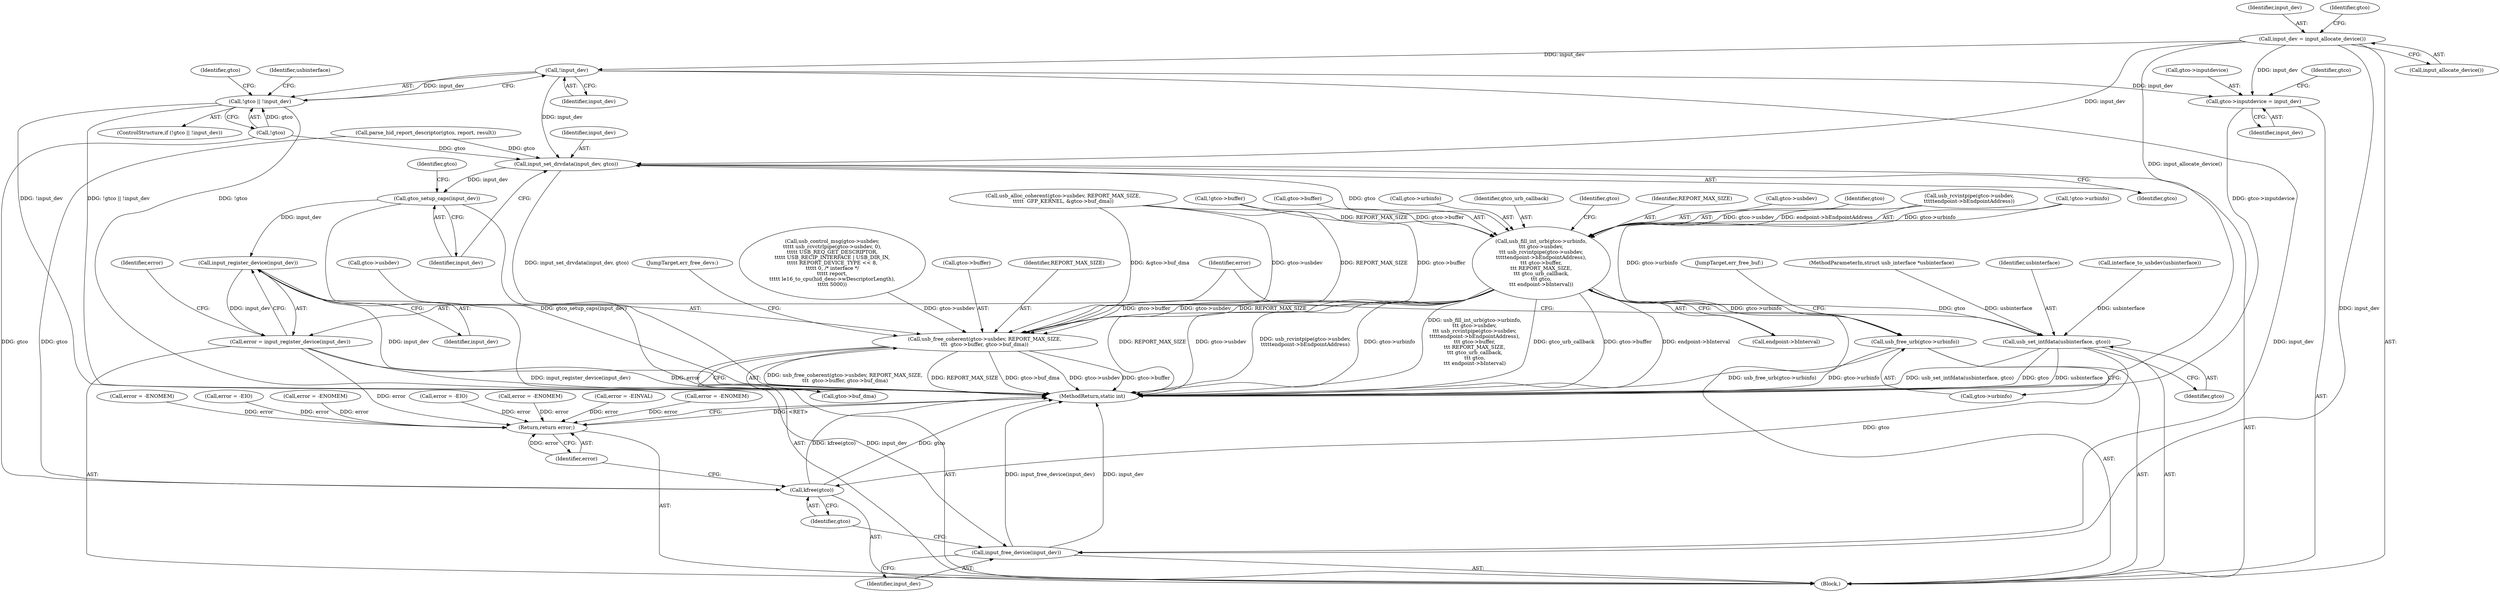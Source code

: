 digraph "0_linux_162f98dea487206d9ab79fc12ed64700667a894d@pointer" {
"1000149" [label="(Call,!input_dev)"];
"1000142" [label="(Call,input_dev = input_allocate_device())"];
"1000146" [label="(Call,!gtco || !input_dev)"];
"1000163" [label="(Call,gtco->inputdevice = input_dev)"];
"1000519" [label="(Call,input_set_drvdata(input_dev, gtco))"];
"1000522" [label="(Call,gtco_setup_caps(input_dev))"];
"1000600" [label="(Call,input_register_device(input_dev))"];
"1000598" [label="(Call,error = input_register_device(input_dev))"];
"1000629" [label="(Return,return error;)"];
"1000625" [label="(Call,input_free_device(input_dev))"];
"1000556" [label="(Call,usb_fill_int_urb(gtco->urbinfo,\n\t\t\t gtco->usbdev,\n\t\t\t usb_rcvintpipe(gtco->usbdev,\n\t\t\t\t\tendpoint->bEndpointAddress),\n\t\t\t gtco->buffer,\n\t\t\t REPORT_MAX_SIZE,\n\t\t\t gtco_urb_callback,\n\t\t\t gtco,\n\t\t\t endpoint->bInterval))"];
"1000595" [label="(Call,usb_set_intfdata(usbinterface, gtco))"];
"1000627" [label="(Call,kfree(gtco))"];
"1000608" [label="(Call,usb_free_urb(gtco->urbinfo))"];
"1000613" [label="(Call,usb_free_coherent(gtco->usbdev, REPORT_MAX_SIZE,\n\t\t\t  gtco->buffer, gtco->buf_dma))"];
"1000596" [label="(Identifier,usbinterface)"];
"1000576" [label="(Call,endpoint->bInterval)"];
"1000573" [label="(Identifier,REPORT_MAX_SIZE)"];
"1000560" [label="(Call,gtco->usbdev)"];
"1000609" [label="(Call,gtco->urbinfo)"];
"1000146" [label="(Call,!gtco || !input_dev)"];
"1000621" [label="(Call,gtco->buf_dma)"];
"1000145" [label="(ControlStructure,if (!gtco || !input_dev))"];
"1000575" [label="(Identifier,gtco)"];
"1000172" [label="(Call,interface_to_usbdev(usbinterface))"];
"1000472" [label="(Call,error = -EIO)"];
"1000142" [label="(Call,input_dev = input_allocate_device())"];
"1000165" [label="(Identifier,gtco)"];
"1000563" [label="(Call,usb_rcvintpipe(gtco->usbdev,\n\t\t\t\t\tendpoint->bEndpointAddress))"];
"1000598" [label="(Call,error = input_register_device(input_dev))"];
"1000617" [label="(Identifier,REPORT_MAX_SIZE)"];
"1000183" [label="(Call,usb_alloc_coherent(gtco->usbdev, REPORT_MAX_SIZE,\n\t\t\t\t\t  GFP_KERNEL, &gtco->buf_dma))"];
"1000612" [label="(JumpTarget,err_free_buf:)"];
"1000614" [label="(Call,gtco->usbdev)"];
"1000393" [label="(Call,error = -ENOMEM)"];
"1000608" [label="(Call,usb_free_urb(gtco->urbinfo))"];
"1000570" [label="(Call,gtco->buffer)"];
"1000170" [label="(Identifier,gtco)"];
"1000526" [label="(Identifier,gtco)"];
"1000624" [label="(JumpTarget,err_free_devs:)"];
"1000150" [label="(Identifier,input_dev)"];
"1000155" [label="(Identifier,usbinterface)"];
"1000122" [label="(MethodParameterIn,struct usb_interface *usbinterface)"];
"1000164" [label="(Call,gtco->inputdevice)"];
"1000603" [label="(Identifier,error)"];
"1000163" [label="(Call,gtco->inputdevice = input_dev)"];
"1000601" [label="(Identifier,input_dev)"];
"1000597" [label="(Identifier,gtco)"];
"1000144" [label="(Call,input_allocate_device())"];
"1000218" [label="(Call,!gtco->urbinfo)"];
"1000124" [label="(Block,)"];
"1000599" [label="(Identifier,error)"];
"1000143" [label="(Identifier,input_dev)"];
"1000147" [label="(Call,!gtco)"];
"1000625" [label="(Call,input_free_device(input_dev))"];
"1000595" [label="(Call,usb_set_intfdata(usbinterface, gtco))"];
"1000627" [label="(Call,kfree(gtco))"];
"1000522" [label="(Call,gtco_setup_caps(input_dev))"];
"1000253" [label="(Call,error = -EINVAL)"];
"1000148" [label="(Identifier,gtco)"];
"1000167" [label="(Identifier,input_dev)"];
"1000194" [label="(Call,!gtco->buffer)"];
"1000557" [label="(Call,gtco->urbinfo)"];
"1000410" [label="(Call,usb_control_msg(gtco->usbdev,\n\t\t\t\t\t usb_rcvctrlpipe(gtco->usbdev, 0),\n\t\t\t\t\t USB_REQ_GET_DESCRIPTOR,\n\t\t\t\t\t USB_RECIP_INTERFACE | USB_DIR_IN,\n\t\t\t\t\t REPORT_DEVICE_TYPE << 8,\n\t\t\t\t\t 0, /* interface */\n\t\t\t\t\t report,\n\t\t\t\t\t le16_to_cpu(hid_desc->wDescriptorLength),\n\t\t\t\t\t 5000))"];
"1000631" [label="(MethodReturn,static int)"];
"1000520" [label="(Identifier,input_dev)"];
"1000521" [label="(Identifier,gtco)"];
"1000629" [label="(Return,return error;)"];
"1000600" [label="(Call,input_register_device(input_dev))"];
"1000626" [label="(Identifier,input_dev)"];
"1000229" [label="(Call,error = -ENOMEM)"];
"1000618" [label="(Call,gtco->buffer)"];
"1000519" [label="(Call,input_set_drvdata(input_dev, gtco))"];
"1000158" [label="(Call,error = -ENOMEM)"];
"1000358" [label="(Call,error = -EIO)"];
"1000574" [label="(Identifier,gtco_urb_callback)"];
"1000613" [label="(Call,usb_free_coherent(gtco->usbdev, REPORT_MAX_SIZE,\n\t\t\t  gtco->buffer, gtco->buf_dma))"];
"1000628" [label="(Identifier,gtco)"];
"1000149" [label="(Call,!input_dev)"];
"1000630" [label="(Identifier,error)"];
"1000205" [label="(Call,error = -ENOMEM)"];
"1000523" [label="(Identifier,input_dev)"];
"1000556" [label="(Call,usb_fill_int_urb(gtco->urbinfo,\n\t\t\t gtco->usbdev,\n\t\t\t usb_rcvintpipe(gtco->usbdev,\n\t\t\t\t\tendpoint->bEndpointAddress),\n\t\t\t gtco->buffer,\n\t\t\t REPORT_MAX_SIZE,\n\t\t\t gtco_urb_callback,\n\t\t\t gtco,\n\t\t\t endpoint->bInterval))"];
"1000448" [label="(Call,parse_hid_report_descriptor(gtco, report, result))"];
"1000582" [label="(Identifier,gtco)"];
"1000149" -> "1000146"  [label="AST: "];
"1000149" -> "1000150"  [label="CFG: "];
"1000150" -> "1000149"  [label="AST: "];
"1000146" -> "1000149"  [label="CFG: "];
"1000149" -> "1000146"  [label="DDG: input_dev"];
"1000142" -> "1000149"  [label="DDG: input_dev"];
"1000149" -> "1000163"  [label="DDG: input_dev"];
"1000149" -> "1000519"  [label="DDG: input_dev"];
"1000149" -> "1000625"  [label="DDG: input_dev"];
"1000142" -> "1000124"  [label="AST: "];
"1000142" -> "1000144"  [label="CFG: "];
"1000143" -> "1000142"  [label="AST: "];
"1000144" -> "1000142"  [label="AST: "];
"1000148" -> "1000142"  [label="CFG: "];
"1000142" -> "1000631"  [label="DDG: input_allocate_device()"];
"1000142" -> "1000163"  [label="DDG: input_dev"];
"1000142" -> "1000519"  [label="DDG: input_dev"];
"1000142" -> "1000625"  [label="DDG: input_dev"];
"1000146" -> "1000145"  [label="AST: "];
"1000146" -> "1000147"  [label="CFG: "];
"1000147" -> "1000146"  [label="AST: "];
"1000155" -> "1000146"  [label="CFG: "];
"1000165" -> "1000146"  [label="CFG: "];
"1000146" -> "1000631"  [label="DDG: !input_dev"];
"1000146" -> "1000631"  [label="DDG: !gtco || !input_dev"];
"1000146" -> "1000631"  [label="DDG: !gtco"];
"1000147" -> "1000146"  [label="DDG: gtco"];
"1000163" -> "1000124"  [label="AST: "];
"1000163" -> "1000167"  [label="CFG: "];
"1000164" -> "1000163"  [label="AST: "];
"1000167" -> "1000163"  [label="AST: "];
"1000170" -> "1000163"  [label="CFG: "];
"1000163" -> "1000631"  [label="DDG: gtco->inputdevice"];
"1000519" -> "1000124"  [label="AST: "];
"1000519" -> "1000521"  [label="CFG: "];
"1000520" -> "1000519"  [label="AST: "];
"1000521" -> "1000519"  [label="AST: "];
"1000523" -> "1000519"  [label="CFG: "];
"1000519" -> "1000631"  [label="DDG: input_set_drvdata(input_dev, gtco)"];
"1000448" -> "1000519"  [label="DDG: gtco"];
"1000147" -> "1000519"  [label="DDG: gtco"];
"1000519" -> "1000522"  [label="DDG: input_dev"];
"1000519" -> "1000556"  [label="DDG: gtco"];
"1000522" -> "1000124"  [label="AST: "];
"1000522" -> "1000523"  [label="CFG: "];
"1000523" -> "1000522"  [label="AST: "];
"1000526" -> "1000522"  [label="CFG: "];
"1000522" -> "1000631"  [label="DDG: gtco_setup_caps(input_dev)"];
"1000522" -> "1000600"  [label="DDG: input_dev"];
"1000600" -> "1000598"  [label="AST: "];
"1000600" -> "1000601"  [label="CFG: "];
"1000601" -> "1000600"  [label="AST: "];
"1000598" -> "1000600"  [label="CFG: "];
"1000600" -> "1000631"  [label="DDG: input_dev"];
"1000600" -> "1000598"  [label="DDG: input_dev"];
"1000600" -> "1000625"  [label="DDG: input_dev"];
"1000598" -> "1000124"  [label="AST: "];
"1000599" -> "1000598"  [label="AST: "];
"1000603" -> "1000598"  [label="CFG: "];
"1000598" -> "1000631"  [label="DDG: error"];
"1000598" -> "1000631"  [label="DDG: input_register_device(input_dev)"];
"1000598" -> "1000629"  [label="DDG: error"];
"1000629" -> "1000124"  [label="AST: "];
"1000629" -> "1000630"  [label="CFG: "];
"1000630" -> "1000629"  [label="AST: "];
"1000631" -> "1000629"  [label="CFG: "];
"1000629" -> "1000631"  [label="DDG: <RET>"];
"1000630" -> "1000629"  [label="DDG: error"];
"1000158" -> "1000629"  [label="DDG: error"];
"1000393" -> "1000629"  [label="DDG: error"];
"1000253" -> "1000629"  [label="DDG: error"];
"1000205" -> "1000629"  [label="DDG: error"];
"1000472" -> "1000629"  [label="DDG: error"];
"1000229" -> "1000629"  [label="DDG: error"];
"1000358" -> "1000629"  [label="DDG: error"];
"1000625" -> "1000124"  [label="AST: "];
"1000625" -> "1000626"  [label="CFG: "];
"1000626" -> "1000625"  [label="AST: "];
"1000628" -> "1000625"  [label="CFG: "];
"1000625" -> "1000631"  [label="DDG: input_dev"];
"1000625" -> "1000631"  [label="DDG: input_free_device(input_dev)"];
"1000556" -> "1000124"  [label="AST: "];
"1000556" -> "1000576"  [label="CFG: "];
"1000557" -> "1000556"  [label="AST: "];
"1000560" -> "1000556"  [label="AST: "];
"1000563" -> "1000556"  [label="AST: "];
"1000570" -> "1000556"  [label="AST: "];
"1000573" -> "1000556"  [label="AST: "];
"1000574" -> "1000556"  [label="AST: "];
"1000575" -> "1000556"  [label="AST: "];
"1000576" -> "1000556"  [label="AST: "];
"1000582" -> "1000556"  [label="CFG: "];
"1000556" -> "1000631"  [label="DDG: gtco->usbdev"];
"1000556" -> "1000631"  [label="DDG: usb_rcvintpipe(gtco->usbdev,\n\t\t\t\t\tendpoint->bEndpointAddress)"];
"1000556" -> "1000631"  [label="DDG: gtco->urbinfo"];
"1000556" -> "1000631"  [label="DDG: usb_fill_int_urb(gtco->urbinfo,\n\t\t\t gtco->usbdev,\n\t\t\t usb_rcvintpipe(gtco->usbdev,\n\t\t\t\t\tendpoint->bEndpointAddress),\n\t\t\t gtco->buffer,\n\t\t\t REPORT_MAX_SIZE,\n\t\t\t gtco_urb_callback,\n\t\t\t gtco,\n\t\t\t endpoint->bInterval)"];
"1000556" -> "1000631"  [label="DDG: gtco_urb_callback"];
"1000556" -> "1000631"  [label="DDG: gtco->buffer"];
"1000556" -> "1000631"  [label="DDG: endpoint->bInterval"];
"1000556" -> "1000631"  [label="DDG: REPORT_MAX_SIZE"];
"1000218" -> "1000556"  [label="DDG: gtco->urbinfo"];
"1000563" -> "1000556"  [label="DDG: gtco->usbdev"];
"1000563" -> "1000556"  [label="DDG: endpoint->bEndpointAddress"];
"1000194" -> "1000556"  [label="DDG: gtco->buffer"];
"1000183" -> "1000556"  [label="DDG: REPORT_MAX_SIZE"];
"1000556" -> "1000595"  [label="DDG: gtco"];
"1000556" -> "1000608"  [label="DDG: gtco->urbinfo"];
"1000556" -> "1000613"  [label="DDG: gtco->usbdev"];
"1000556" -> "1000613"  [label="DDG: REPORT_MAX_SIZE"];
"1000556" -> "1000613"  [label="DDG: gtco->buffer"];
"1000595" -> "1000124"  [label="AST: "];
"1000595" -> "1000597"  [label="CFG: "];
"1000596" -> "1000595"  [label="AST: "];
"1000597" -> "1000595"  [label="AST: "];
"1000599" -> "1000595"  [label="CFG: "];
"1000595" -> "1000631"  [label="DDG: usb_set_intfdata(usbinterface, gtco)"];
"1000595" -> "1000631"  [label="DDG: gtco"];
"1000595" -> "1000631"  [label="DDG: usbinterface"];
"1000122" -> "1000595"  [label="DDG: usbinterface"];
"1000172" -> "1000595"  [label="DDG: usbinterface"];
"1000595" -> "1000627"  [label="DDG: gtco"];
"1000627" -> "1000124"  [label="AST: "];
"1000627" -> "1000628"  [label="CFG: "];
"1000628" -> "1000627"  [label="AST: "];
"1000630" -> "1000627"  [label="CFG: "];
"1000627" -> "1000631"  [label="DDG: kfree(gtco)"];
"1000627" -> "1000631"  [label="DDG: gtco"];
"1000448" -> "1000627"  [label="DDG: gtco"];
"1000147" -> "1000627"  [label="DDG: gtco"];
"1000608" -> "1000124"  [label="AST: "];
"1000608" -> "1000609"  [label="CFG: "];
"1000609" -> "1000608"  [label="AST: "];
"1000612" -> "1000608"  [label="CFG: "];
"1000608" -> "1000631"  [label="DDG: usb_free_urb(gtco->urbinfo)"];
"1000608" -> "1000631"  [label="DDG: gtco->urbinfo"];
"1000218" -> "1000608"  [label="DDG: gtco->urbinfo"];
"1000613" -> "1000124"  [label="AST: "];
"1000613" -> "1000621"  [label="CFG: "];
"1000614" -> "1000613"  [label="AST: "];
"1000617" -> "1000613"  [label="AST: "];
"1000618" -> "1000613"  [label="AST: "];
"1000621" -> "1000613"  [label="AST: "];
"1000624" -> "1000613"  [label="CFG: "];
"1000613" -> "1000631"  [label="DDG: gtco->usbdev"];
"1000613" -> "1000631"  [label="DDG: gtco->buffer"];
"1000613" -> "1000631"  [label="DDG: usb_free_coherent(gtco->usbdev, REPORT_MAX_SIZE,\n\t\t\t  gtco->buffer, gtco->buf_dma)"];
"1000613" -> "1000631"  [label="DDG: REPORT_MAX_SIZE"];
"1000613" -> "1000631"  [label="DDG: gtco->buf_dma"];
"1000410" -> "1000613"  [label="DDG: gtco->usbdev"];
"1000183" -> "1000613"  [label="DDG: gtco->usbdev"];
"1000183" -> "1000613"  [label="DDG: REPORT_MAX_SIZE"];
"1000183" -> "1000613"  [label="DDG: &gtco->buf_dma"];
"1000194" -> "1000613"  [label="DDG: gtco->buffer"];
}
